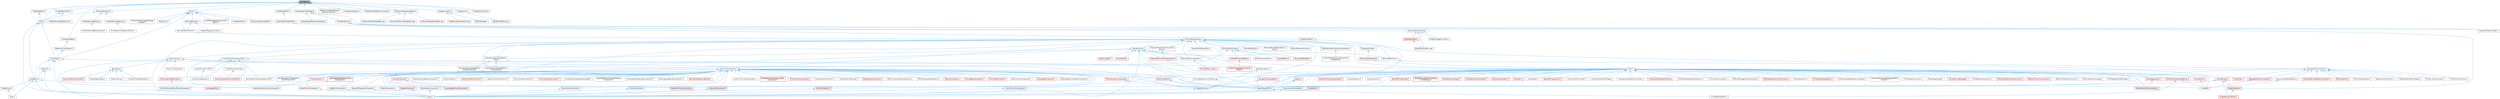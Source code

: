 digraph "Runnable.h"
{
 // INTERACTIVE_SVG=YES
 // LATEX_PDF_SIZE
  bgcolor="transparent";
  edge [fontname=Helvetica,fontsize=10,labelfontname=Helvetica,labelfontsize=10];
  node [fontname=Helvetica,fontsize=10,shape=box,height=0.2,width=0.4];
  Node1 [id="Node000001",label="Runnable.h",height=0.2,width=0.4,color="gray40", fillcolor="grey60", style="filled", fontcolor="black",tooltip=" "];
  Node1 -> Node2 [id="edge1_Node000001_Node000002",dir="back",color="steelblue1",style="solid",tooltip=" "];
  Node2 [id="Node000002",label="Async.h",height=0.2,width=0.4,color="grey40", fillcolor="white", style="filled",URL="$d7/ddf/Async_8h.html",tooltip=" "];
  Node2 -> Node3 [id="edge2_Node000002_Node000003",dir="back",color="steelblue1",style="solid",tooltip=" "];
  Node3 [id="Node000003",label="AssetDataTagMapSerialization\lDetails.h",height=0.2,width=0.4,color="grey40", fillcolor="white", style="filled",URL="$d5/d67/AssetDataTagMapSerializationDetails_8h.html",tooltip=" "];
  Node2 -> Node4 [id="edge3_Node000002_Node000004",dir="back",color="steelblue1",style="solid",tooltip=" "];
  Node4 [id="Node000004",label="CoreUObject.h",height=0.2,width=0.4,color="grey40", fillcolor="white", style="filled",URL="$d0/ded/CoreUObject_8h.html",tooltip=" "];
  Node4 -> Node5 [id="edge4_Node000004_Node000005",dir="back",color="steelblue1",style="solid",tooltip=" "];
  Node5 [id="Node000005",label="Engine.h",height=0.2,width=0.4,color="grey40", fillcolor="white", style="filled",URL="$d1/d34/Public_2Engine_8h.html",tooltip=" "];
  Node4 -> Node6 [id="edge5_Node000004_Node000006",dir="back",color="steelblue1",style="solid",tooltip=" "];
  Node6 [id="Node000006",label="EngineMinimal.h",height=0.2,width=0.4,color="grey40", fillcolor="white", style="filled",URL="$d0/d2c/EngineMinimal_8h.html",tooltip=" "];
  Node6 -> Node5 [id="edge6_Node000006_Node000005",dir="back",color="steelblue1",style="solid",tooltip=" "];
  Node4 -> Node7 [id="edge7_Node000004_Node000007",dir="back",color="steelblue1",style="solid",tooltip=" "];
  Node7 [id="Node000007",label="SlateBasics.h",height=0.2,width=0.4,color="grey40", fillcolor="white", style="filled",URL="$da/d2f/SlateBasics_8h.html",tooltip=" "];
  Node7 -> Node5 [id="edge8_Node000007_Node000005",dir="back",color="steelblue1",style="solid",tooltip=" "];
  Node7 -> Node8 [id="edge9_Node000007_Node000008",dir="back",color="steelblue1",style="solid",tooltip=" "];
  Node8 [id="Node000008",label="Slate.h",height=0.2,width=0.4,color="grey40", fillcolor="white", style="filled",URL="$d2/dc0/Slate_8h.html",tooltip=" "];
  Node7 -> Node9 [id="edge10_Node000007_Node000009",dir="back",color="steelblue1",style="solid",tooltip=" "];
  Node9 [id="Node000009",label="SlateExtras.h",height=0.2,width=0.4,color="grey40", fillcolor="white", style="filled",URL="$d8/dec/SlateExtras_8h.html",tooltip=" "];
  Node9 -> Node8 [id="edge11_Node000009_Node000008",dir="back",color="steelblue1",style="solid",tooltip=" "];
  Node7 -> Node10 [id="edge12_Node000007_Node000010",dir="back",color="steelblue1",style="solid",tooltip=" "];
  Node10 [id="Node000010",label="UnrealEd.h",height=0.2,width=0.4,color="grey40", fillcolor="white", style="filled",URL="$d2/d5f/UnrealEd_8h.html",tooltip=" "];
  Node4 -> Node11 [id="edge13_Node000004_Node000011",dir="back",color="steelblue1",style="solid",tooltip=" "];
  Node11 [id="Node000011",label="SlateCore.h",height=0.2,width=0.4,color="grey40", fillcolor="white", style="filled",URL="$dc/d03/SlateCore_8h.html",tooltip=" "];
  Node11 -> Node5 [id="edge14_Node000011_Node000005",dir="back",color="steelblue1",style="solid",tooltip=" "];
  Node11 -> Node7 [id="edge15_Node000011_Node000007",dir="back",color="steelblue1",style="solid",tooltip=" "];
  Node2 -> Node12 [id="edge16_Node000002_Node000012",dir="back",color="steelblue1",style="solid",tooltip=" "];
  Node12 [id="Node000012",label="CoroParallelFor.h",height=0.2,width=0.4,color="grey40", fillcolor="white", style="filled",URL="$d2/d05/CoroParallelFor_8h.html",tooltip=" "];
  Node2 -> Node13 [id="edge17_Node000002_Node000013",dir="back",color="steelblue1",style="solid",tooltip=" "];
  Node13 [id="Node000013",label="DynamicMeshSculptTool.h",height=0.2,width=0.4,color="grey40", fillcolor="white", style="filled",URL="$d6/d16/DynamicMeshSculptTool_8h.html",tooltip=" "];
  Node2 -> Node14 [id="edge18_Node000002_Node000014",dir="back",color="steelblue1",style="solid",tooltip=" "];
  Node14 [id="Node000014",label="IPlatformFileManagedStorage\lWrapper.h",height=0.2,width=0.4,color="grey40", fillcolor="white", style="filled",URL="$db/d2e/IPlatformFileManagedStorageWrapper_8h.html",tooltip=" "];
  Node2 -> Node15 [id="edge19_Node000002_Node000015",dir="back",color="steelblue1",style="solid",tooltip=" "];
  Node15 [id="Node000015",label="RemoteExecutor.h",height=0.2,width=0.4,color="grey40", fillcolor="white", style="filled",URL="$d4/dbc/RemoteExecutor_8h.html",tooltip=" "];
  Node15 -> Node16 [id="edge20_Node000015_Node000016",dir="back",color="steelblue1",style="solid",tooltip=" "];
  Node16 [id="Node000016",label="RemoteObjectTransfer.h",height=0.2,width=0.4,color="grey40", fillcolor="white", style="filled",URL="$df/d26/RemoteObjectTransfer_8h.html",tooltip=" "];
  Node16 -> Node17 [id="edge21_Node000016_Node000017",dir="back",color="steelblue1",style="solid",tooltip=" "];
  Node17 [id="Node000017",label="CollisionQueryParams.h",height=0.2,width=0.4,color="grey40", fillcolor="white", style="filled",URL="$d0/d44/CollisionQueryParams_8h.html",tooltip=" "];
  Node17 -> Node18 [id="edge22_Node000017_Node000018",dir="back",color="steelblue1",style="solid",tooltip=" "];
  Node18 [id="Node000018",label="BodyInstance.h",height=0.2,width=0.4,color="grey40", fillcolor="white", style="filled",URL="$d3/d42/BodyInstance_8h.html",tooltip=" "];
  Node18 -> Node19 [id="edge23_Node000018_Node000019",dir="back",color="steelblue1",style="solid",tooltip=" "];
  Node19 [id="Node000019",label="BodySetup.h",height=0.2,width=0.4,color="grey40", fillcolor="white", style="filled",URL="$d8/d7b/BodySetup_8h.html",tooltip=" "];
  Node19 -> Node20 [id="edge24_Node000019_Node000020",dir="back",color="steelblue1",style="solid",tooltip=" "];
  Node20 [id="Node000020",label="ChaosCooking.h",height=0.2,width=0.4,color="grey40", fillcolor="white", style="filled",URL="$de/d88/ChaosCooking_8h.html",tooltip=" "];
  Node19 -> Node21 [id="edge25_Node000019_Node000021",dir="back",color="steelblue1",style="solid",tooltip=" "];
  Node21 [id="Node000021",label="ChaosDerivedDataReader.h",height=0.2,width=0.4,color="grey40", fillcolor="white", style="filled",URL="$de/d70/ChaosDerivedDataReader_8h.html",tooltip=" "];
  Node19 -> Node22 [id="edge26_Node000019_Node000022",dir="back",color="steelblue1",style="solid",tooltip=" "];
  Node22 [id="Node000022",label="DynamicMeshComponent.h",height=0.2,width=0.4,color="red", fillcolor="#FFF0F0", style="filled",URL="$d8/d66/DynamicMeshComponent_8h.html",tooltip=" "];
  Node19 -> Node95 [id="edge27_Node000019_Node000095",dir="back",color="steelblue1",style="solid",tooltip=" "];
  Node95 [id="Node000095",label="SkeletalBodySetup.h",height=0.2,width=0.4,color="grey40", fillcolor="white", style="filled",URL="$dc/dbc/SkeletalBodySetup_8h.html",tooltip=" "];
  Node18 -> Node96 [id="edge28_Node000018_Node000096",dir="back",color="steelblue1",style="solid",tooltip=" "];
  Node96 [id="Node000096",label="EngineSharedPCH.h",height=0.2,width=0.4,color="grey40", fillcolor="white", style="filled",URL="$dc/dbb/EngineSharedPCH_8h.html",tooltip=" "];
  Node96 -> Node97 [id="edge29_Node000096_Node000097",dir="back",color="steelblue1",style="solid",tooltip=" "];
  Node97 [id="Node000097",label="UnrealEdSharedPCH.h",height=0.2,width=0.4,color="grey40", fillcolor="white", style="filled",URL="$d1/de6/UnrealEdSharedPCH_8h.html",tooltip=" "];
  Node18 -> Node98 [id="edge30_Node000018_Node000098",dir="back",color="steelblue1",style="solid",tooltip=" "];
  Node98 [id="Node000098",label="ISMComponentDescriptor.h",height=0.2,width=0.4,color="red", fillcolor="#FFF0F0", style="filled",URL="$dd/d82/ISMComponentDescriptor_8h.html",tooltip=" "];
  Node98 -> Node99 [id="edge31_Node000098_Node000099",dir="back",color="steelblue1",style="solid",tooltip=" "];
  Node99 [id="Node000099",label="HLODInstancedStaticMeshComponent.h",height=0.2,width=0.4,color="grey40", fillcolor="white", style="filled",URL="$dd/d88/HLODInstancedStaticMeshComponent_8h.html",tooltip=" "];
  Node18 -> Node104 [id="edge32_Node000018_Node000104",dir="back",color="steelblue1",style="solid",tooltip=" "];
  Node104 [id="Node000104",label="LandscapeProxy.h",height=0.2,width=0.4,color="red", fillcolor="#FFF0F0", style="filled",URL="$db/dae/LandscapeProxy_8h.html",tooltip=" "];
  Node18 -> Node114 [id="edge33_Node000018_Node000114",dir="back",color="steelblue1",style="solid",tooltip=" "];
  Node114 [id="Node000114",label="PhysicsThreadLibrary.h",height=0.2,width=0.4,color="grey40", fillcolor="white", style="filled",URL="$dd/df6/PhysicsThreadLibrary_8h.html",tooltip=" "];
  Node18 -> Node115 [id="edge34_Node000018_Node000115",dir="back",color="steelblue1",style="solid",tooltip=" "];
  Node115 [id="Node000115",label="PrimitiveComponent.h",height=0.2,width=0.4,color="grey40", fillcolor="white", style="filled",URL="$df/d9f/PrimitiveComponent_8h.html",tooltip=" "];
  Node115 -> Node116 [id="edge35_Node000115_Node000116",dir="back",color="steelblue1",style="solid",tooltip=" "];
  Node116 [id="Node000116",label="ActorPrimitiveColorHandler.h",height=0.2,width=0.4,color="grey40", fillcolor="white", style="filled",URL="$d4/d72/ActorPrimitiveColorHandler_8h.html",tooltip=" "];
  Node115 -> Node117 [id="edge36_Node000115_Node000117",dir="back",color="steelblue1",style="solid",tooltip=" "];
  Node117 [id="Node000117",label="ArrowComponent.h",height=0.2,width=0.4,color="grey40", fillcolor="white", style="filled",URL="$db/d35/ArrowComponent_8h.html",tooltip=" "];
  Node117 -> Node5 [id="edge37_Node000117_Node000005",dir="back",color="steelblue1",style="solid",tooltip=" "];
  Node115 -> Node118 [id="edge38_Node000115_Node000118",dir="back",color="steelblue1",style="solid",tooltip=" "];
  Node118 [id="Node000118",label="AsyncRegisterLevelContext.cpp",height=0.2,width=0.4,color="grey40", fillcolor="white", style="filled",URL="$da/df8/AsyncRegisterLevelContext_8cpp.html",tooltip=" "];
  Node115 -> Node119 [id="edge39_Node000115_Node000119",dir="back",color="steelblue1",style="solid",tooltip=" "];
  Node119 [id="Node000119",label="BakedShallowWaterSimulation\lComponent.h",height=0.2,width=0.4,color="red", fillcolor="#FFF0F0", style="filled",URL="$d4/dbc/BakedShallowWaterSimulationComponent_8h.html",tooltip=" "];
  Node115 -> Node133 [id="edge40_Node000115_Node000133",dir="back",color="steelblue1",style="solid",tooltip=" "];
  Node133 [id="Node000133",label="BillboardComponent.h",height=0.2,width=0.4,color="red", fillcolor="#FFF0F0", style="filled",URL="$db/d72/BillboardComponent_8h.html",tooltip=" "];
  Node133 -> Node5 [id="edge41_Node000133_Node000005",dir="back",color="steelblue1",style="solid",tooltip=" "];
  Node115 -> Node138 [id="edge42_Node000115_Node000138",dir="back",color="steelblue1",style="solid",tooltip=" "];
  Node138 [id="Node000138",label="BrushComponent.h",height=0.2,width=0.4,color="red", fillcolor="#FFF0F0", style="filled",URL="$d0/d9c/BrushComponent_8h.html",tooltip=" "];
  Node138 -> Node5 [id="edge43_Node000138_Node000005",dir="back",color="steelblue1",style="solid",tooltip=" "];
  Node115 -> Node139 [id="edge44_Node000115_Node000139",dir="back",color="steelblue1",style="solid",tooltip=" "];
  Node139 [id="Node000139",label="ClusterUnionComponent.h",height=0.2,width=0.4,color="red", fillcolor="#FFF0F0", style="filled",URL="$d0/d16/ClusterUnionComponent_8h.html",tooltip=" "];
  Node115 -> Node141 [id="edge45_Node000115_Node000141",dir="back",color="steelblue1",style="solid",tooltip=" "];
  Node141 [id="Node000141",label="ComponentCollisionUtil.h",height=0.2,width=0.4,color="grey40", fillcolor="white", style="filled",URL="$d9/d1c/ComponentCollisionUtil_8h.html",tooltip=" "];
  Node115 -> Node142 [id="edge46_Node000115_Node000142",dir="back",color="steelblue1",style="solid",tooltip=" "];
  Node142 [id="Node000142",label="CustomPhysXPayload.h",height=0.2,width=0.4,color="grey40", fillcolor="white", style="filled",URL="$d3/d90/CustomPhysXPayload_8h.html",tooltip=" "];
  Node115 -> Node143 [id="edge47_Node000115_Node000143",dir="back",color="steelblue1",style="solid",tooltip=" "];
  Node143 [id="Node000143",label="DebugDrawComponent.h",height=0.2,width=0.4,color="red", fillcolor="#FFF0F0", style="filled",URL="$d9/dae/DebugDrawComponent_8h.html",tooltip=" "];
  Node115 -> Node147 [id="edge48_Node000115_Node000147",dir="back",color="steelblue1",style="solid",tooltip=" "];
  Node147 [id="Node000147",label="DrawFrustumComponent.h",height=0.2,width=0.4,color="grey40", fillcolor="white", style="filled",URL="$db/d24/DrawFrustumComponent_8h.html",tooltip=" "];
  Node147 -> Node5 [id="edge49_Node000147_Node000005",dir="back",color="steelblue1",style="solid",tooltip=" "];
  Node115 -> Node148 [id="edge50_Node000115_Node000148",dir="back",color="steelblue1",style="solid",tooltip=" "];
  Node148 [id="Node000148",label="EditorComponentSourceFactory.h",height=0.2,width=0.4,color="grey40", fillcolor="white", style="filled",URL="$d4/d35/EditorComponentSourceFactory_8h.html",tooltip=" "];
  Node115 -> Node149 [id="edge51_Node000115_Node000149",dir="back",color="steelblue1",style="solid",tooltip=" "];
  Node149 [id="Node000149",label="EditorViewportSelectability.h",height=0.2,width=0.4,color="grey40", fillcolor="white", style="filled",URL="$d0/da6/EditorViewportSelectability_8h.html",tooltip=" "];
  Node115 -> Node6 [id="edge52_Node000115_Node000006",dir="back",color="steelblue1",style="solid",tooltip=" "];
  Node115 -> Node96 [id="edge53_Node000115_Node000096",dir="back",color="steelblue1",style="solid",tooltip=" "];
  Node115 -> Node150 [id="edge54_Node000115_Node000150",dir="back",color="steelblue1",style="solid",tooltip=" "];
  Node150 [id="Node000150",label="FloorQueryUtils.h",height=0.2,width=0.4,color="red", fillcolor="#FFF0F0", style="filled",URL="$df/d2a/FloorQueryUtils_8h.html",tooltip=" "];
  Node150 -> Node151 [id="edge55_Node000150_Node000151",dir="back",color="steelblue1",style="solid",tooltip=" "];
  Node151 [id="Node000151",label="ChaosCharacterMoverComponent.h",height=0.2,width=0.4,color="grey40", fillcolor="white", style="filled",URL="$d5/dd2/ChaosCharacterMoverComponent_8h.html",tooltip=" "];
  Node115 -> Node163 [id="edge56_Node000115_Node000163",dir="back",color="steelblue1",style="solid",tooltip=" "];
  Node163 [id="Node000163",label="GeometrySelector.h",height=0.2,width=0.4,color="red", fillcolor="#FFF0F0", style="filled",URL="$d5/d67/GeometrySelector_8h.html",tooltip=" "];
  Node115 -> Node171 [id="edge57_Node000115_Node000171",dir="back",color="steelblue1",style="solid",tooltip=" "];
  Node171 [id="Node000171",label="GizmoBaseComponent.h",height=0.2,width=0.4,color="red", fillcolor="#FFF0F0", style="filled",URL="$db/dfd/GizmoBaseComponent_8h.html",tooltip=" "];
  Node115 -> Node178 [id="edge58_Node000115_Node000178",dir="back",color="steelblue1",style="solid",tooltip=" "];
  Node178 [id="Node000178",label="GizmoRenderingUtil.h",height=0.2,width=0.4,color="red", fillcolor="#FFF0F0", style="filled",URL="$d0/d40/GizmoRenderingUtil_8h.html",tooltip=" "];
  Node115 -> Node98 [id="edge59_Node000115_Node000098",dir="back",color="steelblue1",style="solid",tooltip=" "];
  Node115 -> Node197 [id="edge60_Node000115_Node000197",dir="back",color="steelblue1",style="solid",tooltip=" "];
  Node197 [id="Node000197",label="LakeCollisionComponent.h",height=0.2,width=0.4,color="grey40", fillcolor="white", style="filled",URL="$d6/d05/LakeCollisionComponent_8h.html",tooltip=" "];
  Node115 -> Node198 [id="edge61_Node000115_Node000198",dir="back",color="steelblue1",style="solid",tooltip=" "];
  Node198 [id="Node000198",label="LandscapeComponent.h",height=0.2,width=0.4,color="red", fillcolor="#FFF0F0", style="filled",URL="$d4/dba/LandscapeComponent_8h.html",tooltip=" "];
  Node115 -> Node200 [id="edge62_Node000115_Node000200",dir="back",color="steelblue1",style="solid",tooltip=" "];
  Node200 [id="Node000200",label="LandscapeGizmoRenderComponent.h",height=0.2,width=0.4,color="grey40", fillcolor="white", style="filled",URL="$d0/d84/LandscapeGizmoRenderComponent_8h.html",tooltip=" "];
  Node115 -> Node201 [id="edge63_Node000115_Node000201",dir="back",color="steelblue1",style="solid",tooltip=" "];
  Node201 [id="Node000201",label="LandscapeHeightfieldCollision\lComponent.h",height=0.2,width=0.4,color="red", fillcolor="#FFF0F0", style="filled",URL="$d2/d06/LandscapeHeightfieldCollisionComponent_8h.html",tooltip=" "];
  Node201 -> Node104 [id="edge64_Node000201_Node000104",dir="back",color="steelblue1",style="solid",tooltip=" "];
  Node115 -> Node203 [id="edge65_Node000115_Node000203",dir="back",color="steelblue1",style="solid",tooltip=" "];
  Node203 [id="Node000203",label="LandscapeSplinesComponent.h",height=0.2,width=0.4,color="red", fillcolor="#FFF0F0", style="filled",URL="$d4/d7e/LandscapeSplinesComponent_8h.html",tooltip=" "];
  Node115 -> Node206 [id="edge66_Node000115_Node000206",dir="back",color="steelblue1",style="solid",tooltip=" "];
  Node206 [id="Node000206",label="LineBatchComponent.h",height=0.2,width=0.4,color="grey40", fillcolor="white", style="filled",URL="$d4/dd8/LineBatchComponent_8h.html",tooltip=" "];
  Node206 -> Node5 [id="edge67_Node000206_Node000005",dir="back",color="steelblue1",style="solid",tooltip=" "];
  Node115 -> Node207 [id="edge68_Node000115_Node000207",dir="back",color="steelblue1",style="solid",tooltip=" "];
  Node207 [id="Node000207",label="MaterialBillboardComponent.h",height=0.2,width=0.4,color="grey40", fillcolor="white", style="filled",URL="$d0/d98/MaterialBillboardComponent_8h.html",tooltip=" "];
  Node207 -> Node5 [id="edge69_Node000207_Node000005",dir="back",color="steelblue1",style="solid",tooltip=" "];
  Node115 -> Node208 [id="edge70_Node000115_Node000208",dir="back",color="steelblue1",style="solid",tooltip=" "];
  Node208 [id="Node000208",label="MeshComponent.h",height=0.2,width=0.4,color="red", fillcolor="#FFF0F0", style="filled",URL="$dd/d57/MeshComponent_8h.html",tooltip=" "];
  Node208 -> Node6 [id="edge71_Node000208_Node000006",dir="back",color="steelblue1",style="solid",tooltip=" "];
  Node208 -> Node96 [id="edge72_Node000208_Node000096",dir="back",color="steelblue1",style="solid",tooltip=" "];
  Node115 -> Node383 [id="edge73_Node000115_Node000383",dir="back",color="steelblue1",style="solid",tooltip=" "];
  Node383 [id="Node000383",label="ModelComponent.h",height=0.2,width=0.4,color="grey40", fillcolor="white", style="filled",URL="$d9/d34/ModelComponent_8h.html",tooltip=" "];
  Node383 -> Node5 [id="edge74_Node000383_Node000005",dir="back",color="steelblue1",style="solid",tooltip=" "];
  Node115 -> Node384 [id="edge75_Node000115_Node000384",dir="back",color="steelblue1",style="solid",tooltip=" "];
  Node384 [id="Node000384",label="ModularVehicleBaseComponent.h",height=0.2,width=0.4,color="grey40", fillcolor="white", style="filled",URL="$d3/dc7/ModularVehicleBaseComponent_8h.html",tooltip=" "];
  Node115 -> Node385 [id="edge76_Node000115_Node000385",dir="back",color="steelblue1",style="solid",tooltip=" "];
  Node385 [id="Node000385",label="MovementUtils.h",height=0.2,width=0.4,color="grey40", fillcolor="white", style="filled",URL="$d0/d54/MovementUtils_8h.html",tooltip=" "];
  Node115 -> Node386 [id="edge77_Node000115_Node000386",dir="back",color="steelblue1",style="solid",tooltip=" "];
  Node386 [id="Node000386",label="NetworkPredictionDriver.h",height=0.2,width=0.4,color="red", fillcolor="#FFF0F0", style="filled",URL="$d4/db2/NetworkPredictionDriver_8h.html",tooltip=" "];
  Node115 -> Node393 [id="edge78_Node000115_Node000393",dir="back",color="steelblue1",style="solid",tooltip=" "];
  Node393 [id="Node000393",label="NetworkPredictionPhysics.h",height=0.2,width=0.4,color="grey40", fillcolor="white", style="filled",URL="$d8/dee/NetworkPredictionPhysics_8h.html",tooltip=" "];
  Node115 -> Node394 [id="edge79_Node000115_Node000394",dir="back",color="steelblue1",style="solid",tooltip=" "];
  Node394 [id="Node000394",label="ParticleSystemComponent.h",height=0.2,width=0.4,color="red", fillcolor="#FFF0F0", style="filled",URL="$d4/d17/ParticleSystemComponent_8h.html",tooltip=" "];
  Node394 -> Node6 [id="edge80_Node000394_Node000006",dir="back",color="steelblue1",style="solid",tooltip=" "];
  Node115 -> Node402 [id="edge81_Node000115_Node000402",dir="back",color="steelblue1",style="solid",tooltip=" "];
  Node402 [id="Node000402",label="PhysicsFieldComponent.h",height=0.2,width=0.4,color="grey40", fillcolor="white", style="filled",URL="$dd/d76/PhysicsFieldComponent_8h.html",tooltip=" "];
  Node115 -> Node403 [id="edge82_Node000115_Node000403",dir="back",color="steelblue1",style="solid",tooltip=" "];
  Node403 [id="Node000403",label="PrimitiveSceneProxyDesc.h",height=0.2,width=0.4,color="red", fillcolor="#FFF0F0", style="filled",URL="$d8/d20/PrimitiveSceneProxyDesc_8h.html",tooltip=" "];
  Node115 -> Node408 [id="edge83_Node000115_Node000408",dir="back",color="steelblue1",style="solid",tooltip=" "];
  Node408 [id="Node000408",label="ShapeComponent.h",height=0.2,width=0.4,color="red", fillcolor="#FFF0F0", style="filled",URL="$d4/d4b/ShapeComponent_8h.html",tooltip=" "];
  Node408 -> Node5 [id="edge84_Node000408_Node000005",dir="back",color="steelblue1",style="solid",tooltip=" "];
  Node115 -> Node416 [id="edge85_Node000115_Node000416",dir="back",color="steelblue1",style="solid",tooltip=" "];
  Node416 [id="Node000416",label="SimpleStreamableAssetManager.h",height=0.2,width=0.4,color="grey40", fillcolor="white", style="filled",URL="$df/d02/SimpleStreamableAssetManager_8h.html",tooltip=" "];
  Node115 -> Node417 [id="edge86_Node000115_Node000417",dir="back",color="steelblue1",style="solid",tooltip=" "];
  Node417 [id="Node000417",label="SmartObjectContainerRendering\lComponent.h",height=0.2,width=0.4,color="grey40", fillcolor="white", style="filled",URL="$d8/d15/SmartObjectContainerRenderingComponent_8h.html",tooltip=" "];
  Node115 -> Node418 [id="edge87_Node000115_Node000418",dir="back",color="steelblue1",style="solid",tooltip=" "];
  Node418 [id="Node000418",label="SmartObjectRenderingComponent.h",height=0.2,width=0.4,color="grey40", fillcolor="white", style="filled",URL="$da/d17/SmartObjectRenderingComponent_8h.html",tooltip=" "];
  Node115 -> Node419 [id="edge88_Node000115_Node000419",dir="back",color="steelblue1",style="solid",tooltip=" "];
  Node419 [id="Node000419",label="SplineComponent.h",height=0.2,width=0.4,color="red", fillcolor="#FFF0F0", style="filled",URL="$d3/d00/SplineComponent_8h.html",tooltip=" "];
  Node419 -> Node64 [id="edge89_Node000419_Node000064",dir="back",color="steelblue1",style="solid",tooltip=" "];
  Node64 [id="Node000064",label="BaseMeshFromSplinesTool.h",height=0.2,width=0.4,color="red", fillcolor="#FFF0F0", style="filled",URL="$da/d31/BaseMeshFromSplinesTool_8h.html",tooltip=" "];
  Node419 -> Node203 [id="edge90_Node000419_Node000203",dir="back",color="steelblue1",style="solid",tooltip=" "];
  Node115 -> Node430 [id="edge91_Node000115_Node000430",dir="back",color="steelblue1",style="solid",tooltip=" "];
  Node430 [id="Node000430",label="SplineMeshComponentDescriptor.h",height=0.2,width=0.4,color="grey40", fillcolor="white", style="filled",URL="$d1/d6f/SplineMeshComponentDescriptor_8h.html",tooltip=" "];
  Node115 -> Node431 [id="edge92_Node000115_Node000431",dir="back",color="steelblue1",style="solid",tooltip=" "];
  Node431 [id="Node000431",label="StaticLightingSystemInterface.h",height=0.2,width=0.4,color="grey40", fillcolor="white", style="filled",URL="$da/d21/StaticLightingSystemInterface_8h.html",tooltip=" "];
  Node115 -> Node432 [id="edge93_Node000115_Node000432",dir="back",color="steelblue1",style="solid",tooltip=" "];
  Node432 [id="Node000432",label="TextRenderComponent.h",height=0.2,width=0.4,color="grey40", fillcolor="white", style="filled",URL="$dd/d07/TextRenderComponent_8h.html",tooltip=" "];
  Node432 -> Node5 [id="edge94_Node000432_Node000005",dir="back",color="steelblue1",style="solid",tooltip=" "];
  Node115 -> Node433 [id="edge95_Node000115_Node000433",dir="back",color="steelblue1",style="solid",tooltip=" "];
  Node433 [id="Node000433",label="VectorFieldComponent.h",height=0.2,width=0.4,color="grey40", fillcolor="white", style="filled",URL="$d1/d45/VectorFieldComponent_8h.html",tooltip=" "];
  Node433 -> Node5 [id="edge96_Node000433_Node000005",dir="back",color="steelblue1",style="solid",tooltip=" "];
  Node115 -> Node434 [id="edge97_Node000115_Node000434",dir="back",color="steelblue1",style="solid",tooltip=" "];
  Node434 [id="Node000434",label="VehicleSimBaseComponent.h",height=0.2,width=0.4,color="red", fillcolor="#FFF0F0", style="filled",URL="$d3/db2/VehicleSimBaseComponent_8h.html",tooltip=" "];
  Node18 -> Node430 [id="edge98_Node000018_Node000430",dir="back",color="steelblue1",style="solid",tooltip=" "];
  Node17 -> Node444 [id="edge99_Node000017_Node000444",dir="back",color="steelblue1",style="solid",tooltip=" "];
  Node444 [id="Node000444",label="ChaosMoverQueryUtils.h",height=0.2,width=0.4,color="grey40", fillcolor="white", style="filled",URL="$db/d6a/ChaosMoverQueryUtils_8h.html",tooltip=" "];
  Node17 -> Node445 [id="edge100_Node000017_Node000445",dir="back",color="steelblue1",style="solid",tooltip=" "];
  Node445 [id="Node000445",label="ChaosMoverSimulationTypes.h",height=0.2,width=0.4,color="grey40", fillcolor="white", style="filled",URL="$d5/de5/ChaosMoverSimulationTypes_8h.html",tooltip=" "];
  Node445 -> Node446 [id="edge101_Node000445_Node000446",dir="back",color="steelblue1",style="solid",tooltip=" "];
  Node446 [id="Node000446",label="ChaosCharacterApplyVelocity\lEffect.h",height=0.2,width=0.4,color="red", fillcolor="#FFF0F0", style="filled",URL="$d9/db6/ChaosCharacterApplyVelocityEffect_8h.html",tooltip=" "];
  Node445 -> Node448 [id="edge102_Node000445_Node000448",dir="back",color="steelblue1",style="solid",tooltip=" "];
  Node448 [id="Node000448",label="ChaosCharacterMovementMode.h",height=0.2,width=0.4,color="red", fillcolor="#FFF0F0", style="filled",URL="$d2/d17/ChaosCharacterMovementMode_8h.html",tooltip=" "];
  Node445 -> Node151 [id="edge103_Node000445_Node000151",dir="back",color="steelblue1",style="solid",tooltip=" "];
  Node445 -> Node453 [id="edge104_Node000445_Node000453",dir="back",color="steelblue1",style="solid",tooltip=" "];
  Node453 [id="Node000453",label="ChaosMovementMode.h",height=0.2,width=0.4,color="grey40", fillcolor="white", style="filled",URL="$d4/dae/ChaosMovementMode_8h.html",tooltip=" "];
  Node453 -> Node448 [id="edge105_Node000453_Node000448",dir="back",color="steelblue1",style="solid",tooltip=" "];
  Node445 -> Node454 [id="edge106_Node000445_Node000454",dir="back",color="steelblue1",style="solid",tooltip=" "];
  Node454 [id="Node000454",label="ChaosMoverBackend.h",height=0.2,width=0.4,color="grey40", fillcolor="white", style="filled",URL="$de/d0f/ChaosMoverBackend_8h.html",tooltip=" "];
  Node445 -> Node455 [id="edge107_Node000445_Node000455",dir="back",color="steelblue1",style="solid",tooltip=" "];
  Node455 [id="Node000455",label="ChaosMoverSimulation.h",height=0.2,width=0.4,color="grey40", fillcolor="white", style="filled",URL="$d4/d18/ChaosMoverSimulation_8h.html",tooltip=" "];
  Node455 -> Node454 [id="edge108_Node000455_Node000454",dir="back",color="steelblue1",style="solid",tooltip=" "];
  Node17 -> Node456 [id="edge109_Node000017_Node000456",dir="back",color="steelblue1",style="solid",tooltip=" "];
  Node456 [id="Node000456",label="ChaosVehicleMovementComponent.h",height=0.2,width=0.4,color="grey40", fillcolor="white", style="filled",URL="$dc/dfc/ChaosVehicleMovementComponent_8h.html",tooltip=" "];
  Node456 -> Node457 [id="edge110_Node000456_Node000457",dir="back",color="steelblue1",style="solid",tooltip=" "];
  Node457 [id="Node000457",label="ChaosWheeledVehicleMovement\lComponent.h",height=0.2,width=0.4,color="grey40", fillcolor="white", style="filled",URL="$dc/d77/ChaosWheeledVehicleMovementComponent_8h.html",tooltip=" "];
  Node17 -> Node458 [id="edge111_Node000017_Node000458",dir="back",color="steelblue1",style="solid",tooltip=" "];
  Node458 [id="Node000458",label="CharacterMovementComponent\lAsync.h",height=0.2,width=0.4,color="grey40", fillcolor="white", style="filled",URL="$d4/dde/CharacterMovementComponentAsync_8h.html",tooltip=" "];
  Node458 -> Node459 [id="edge112_Node000458_Node000459",dir="back",color="steelblue1",style="solid",tooltip=" "];
  Node459 [id="Node000459",label="CharacterMovementComponent.h",height=0.2,width=0.4,color="red", fillcolor="#FFF0F0", style="filled",URL="$d8/d84/CharacterMovementComponent_8h.html",tooltip=" "];
  Node459 -> Node6 [id="edge113_Node000459_Node000006",dir="back",color="steelblue1",style="solid",tooltip=" "];
  Node17 -> Node5 [id="edge114_Node000017_Node000005",dir="back",color="steelblue1",style="solid",tooltip=" "];
  Node17 -> Node6 [id="edge115_Node000017_Node000006",dir="back",color="steelblue1",style="solid",tooltip=" "];
  Node17 -> Node96 [id="edge116_Node000017_Node000096",dir="back",color="steelblue1",style="solid",tooltip=" "];
  Node17 -> Node461 [id="edge117_Node000017_Node000461",dir="back",color="steelblue1",style="solid",tooltip=" "];
  Node461 [id="Node000461",label="GameplayAbilityTargetActor\l_GroundTrace.h",height=0.2,width=0.4,color="grey40", fillcolor="white", style="filled",URL="$d8/daf/GameplayAbilityTargetActor__GroundTrace_8h.html",tooltip=" "];
  Node461 -> Node462 [id="edge118_Node000461_Node000462",dir="back",color="steelblue1",style="solid",tooltip=" "];
  Node462 [id="Node000462",label="GameplayAbilityTargetActor\l_ActorPlacement.h",height=0.2,width=0.4,color="grey40", fillcolor="white", style="filled",URL="$d5/d60/GameplayAbilityTargetActor__ActorPlacement_8h.html",tooltip=" "];
  Node17 -> Node463 [id="edge119_Node000017_Node000463",dir="back",color="steelblue1",style="solid",tooltip=" "];
  Node463 [id="Node000463",label="GameplayAbilityTargetActor\l_Trace.h",height=0.2,width=0.4,color="grey40", fillcolor="white", style="filled",URL="$d6/d1b/GameplayAbilityTargetActor__Trace_8h.html",tooltip=" "];
  Node463 -> Node461 [id="edge120_Node000463_Node000461",dir="back",color="steelblue1",style="solid",tooltip=" "];
  Node463 -> Node464 [id="edge121_Node000463_Node000464",dir="back",color="steelblue1",style="solid",tooltip=" "];
  Node464 [id="Node000464",label="GameplayAbilityTargetActor\l_SingleLineTrace.h",height=0.2,width=0.4,color="grey40", fillcolor="white", style="filled",URL="$dc/d15/GameplayAbilityTargetActor__SingleLineTrace_8h.html",tooltip=" "];
  Node17 -> Node465 [id="edge122_Node000017_Node000465",dir="back",color="steelblue1",style="solid",tooltip=" "];
  Node465 [id="Node000465",label="GameplayStatics.h",height=0.2,width=0.4,color="grey40", fillcolor="white", style="filled",URL="$d9/dc8/GameplayStatics_8h.html",tooltip=" "];
  Node465 -> Node6 [id="edge123_Node000465_Node000006",dir="back",color="steelblue1",style="solid",tooltip=" "];
  Node17 -> Node466 [id="edge124_Node000017_Node000466",dir="back",color="steelblue1",style="solid",tooltip=" "];
  Node466 [id="Node000466",label="GenericPhysicsInterface.h",height=0.2,width=0.4,color="grey40", fillcolor="white", style="filled",URL="$d6/de8/GenericPhysicsInterface_8h.html",tooltip=" "];
  Node466 -> Node467 [id="edge125_Node000466_Node000467",dir="back",color="steelblue1",style="solid",tooltip=" "];
  Node467 [id="Node000467",label="PhysInterface_Chaos.h",height=0.2,width=0.4,color="red", fillcolor="#FFF0F0", style="filled",URL="$da/d0d/PhysInterface__Chaos_8h.html",tooltip=" "];
  Node17 -> Node511 [id="edge126_Node000017_Node000511",dir="back",color="steelblue1",style="solid",tooltip=" "];
  Node511 [id="Node000511",label="KismetTraceUtils.h",height=0.2,width=0.4,color="grey40", fillcolor="white", style="filled",URL="$d6/d3a/KismetTraceUtils_8h.html",tooltip=" "];
  Node17 -> Node472 [id="edge127_Node000017_Node000472",dir="back",color="steelblue1",style="solid",tooltip=" "];
  Node472 [id="Node000472",label="ModularVehicleDefaultAsync\lInput.h",height=0.2,width=0.4,color="grey40", fillcolor="white", style="filled",URL="$d5/df8/ModularVehicleDefaultAsyncInput_8h.html",tooltip=" "];
  Node17 -> Node512 [id="edge128_Node000017_Node000512",dir="back",color="steelblue1",style="solid",tooltip=" "];
  Node512 [id="Node000512",label="MovementUtilsTypes.h",height=0.2,width=0.4,color="grey40", fillcolor="white", style="filled",URL="$dd/d05/MovementUtilsTypes_8h.html",tooltip=" "];
  Node512 -> Node513 [id="edge129_Node000512_Node000513",dir="back",color="steelblue1",style="solid",tooltip=" "];
  Node513 [id="Node000513",label="AsyncMovementUtils.h",height=0.2,width=0.4,color="grey40", fillcolor="white", style="filled",URL="$d4/d3a/AsyncMovementUtils_8h.html",tooltip=" "];
  Node512 -> Node150 [id="edge130_Node000512_Node000150",dir="back",color="steelblue1",style="solid",tooltip=" "];
  Node512 -> Node514 [id="edge131_Node000512_Node000514",dir="back",color="steelblue1",style="solid",tooltip=" "];
  Node514 [id="Node000514",label="InstantMovementEffect.h",height=0.2,width=0.4,color="red", fillcolor="#FFF0F0", style="filled",URL="$d3/d6c/InstantMovementEffect_8h.html",tooltip=" "];
  Node514 -> Node446 [id="edge132_Node000514_Node000446",dir="back",color="steelblue1",style="solid",tooltip=" "];
  Node512 -> Node518 [id="edge133_Node000512_Node000518",dir="back",color="steelblue1",style="solid",tooltip=" "];
  Node518 [id="Node000518",label="LayeredMove.h",height=0.2,width=0.4,color="red", fillcolor="#FFF0F0", style="filled",URL="$dd/d30/LayeredMove_8h.html",tooltip=" "];
  Node512 -> Node550 [id="edge134_Node000512_Node000550",dir="back",color="steelblue1",style="solid",tooltip=" "];
  Node550 [id="Node000550",label="MovementModifier.h",height=0.2,width=0.4,color="red", fillcolor="#FFF0F0", style="filled",URL="$d0/dc9/MovementModifier_8h.html",tooltip=" "];
  Node17 -> Node552 [id="edge135_Node000017_Node000552",dir="back",color="steelblue1",style="solid",tooltip=" "];
  Node552 [id="Node000552",label="ParticleDefinitions.h",height=0.2,width=0.4,color="grey40", fillcolor="white", style="filled",URL="$db/dde/ParticleDefinitions_8h.html",tooltip=" "];
  Node552 -> Node10 [id="edge136_Node000552_Node000010",dir="back",color="steelblue1",style="solid",tooltip=" "];
  Node17 -> Node553 [id="edge137_Node000017_Node000553",dir="back",color="steelblue1",style="solid",tooltip=" "];
  Node553 [id="Node000553",label="ParticleModuleCollision.h",height=0.2,width=0.4,color="grey40", fillcolor="white", style="filled",URL="$d5/d24/ParticleModuleCollision_8h.html",tooltip=" "];
  Node17 -> Node115 [id="edge138_Node000017_Node000115",dir="back",color="steelblue1",style="solid",tooltip=" "];
  Node17 -> Node554 [id="edge139_Node000017_Node000554",dir="back",color="steelblue1",style="solid",tooltip=" "];
  Node554 [id="Node000554",label="RadialForceComponent.h",height=0.2,width=0.4,color="grey40", fillcolor="white", style="filled",URL="$d2/d85/RadialForceComponent_8h.html",tooltip=" "];
  Node554 -> Node5 [id="edge140_Node000554_Node000005",dir="back",color="steelblue1",style="solid",tooltip=" "];
  Node17 -> Node555 [id="edge141_Node000017_Node000555",dir="back",color="steelblue1",style="solid",tooltip=" "];
  Node555 [id="Node000555",label="SceneQueryData.h",height=0.2,width=0.4,color="grey40", fillcolor="white", style="filled",URL="$dc/d62/SceneQueryData_8h.html",tooltip=" "];
  Node555 -> Node556 [id="edge142_Node000555_Node000556",dir="back",color="steelblue1",style="solid",tooltip=" "];
  Node556 [id="Node000556",label="PhysicsQueryHandler.h",height=0.2,width=0.4,color="red", fillcolor="#FFF0F0", style="filled",URL="$da/d62/PhysicsQueryHandler_8h.html",tooltip=" "];
  Node556 -> Node558 [id="edge143_Node000556_Node000558",dir="back",color="steelblue1",style="solid",tooltip=" "];
  Node558 [id="Node000558",label="World.h",height=0.2,width=0.4,color="grey40", fillcolor="white", style="filled",URL="$dd/d5b/World_8h.html",tooltip=" "];
  Node558 -> Node559 [id="edge144_Node000558_Node000559",dir="back",color="steelblue1",style="solid",tooltip=" "];
  Node559 [id="Node000559",label="AIPerceptionSystem.h",height=0.2,width=0.4,color="red", fillcolor="#FFF0F0", style="filled",URL="$d0/d08/AIPerceptionSystem_8h.html",tooltip=" "];
  Node558 -> Node561 [id="edge145_Node000558_Node000561",dir="back",color="steelblue1",style="solid",tooltip=" "];
  Node561 [id="Node000561",label="AISystem.h",height=0.2,width=0.4,color="red", fillcolor="#FFF0F0", style="filled",URL="$d0/d71/AISystem_8h.html",tooltip=" "];
  Node558 -> Node589 [id="edge146_Node000558_Node000589",dir="back",color="steelblue1",style="solid",tooltip=" "];
  Node589 [id="Node000589",label="ActorFactory.h",height=0.2,width=0.4,color="red", fillcolor="#FFF0F0", style="filled",URL="$d7/dae/ActorFactory_8h.html",tooltip=" "];
  Node589 -> Node10 [id="edge147_Node000589_Node000010",dir="back",color="steelblue1",style="solid",tooltip=" "];
  Node558 -> Node118 [id="edge148_Node000558_Node000118",dir="back",color="steelblue1",style="solid",tooltip=" "];
  Node558 -> Node632 [id="edge149_Node000558_Node000632",dir="back",color="steelblue1",style="solid",tooltip=" "];
  Node632 [id="Node000632",label="AudioMeter.h",height=0.2,width=0.4,color="grey40", fillcolor="white", style="filled",URL="$de/db0/AudioMeter_8h.html",tooltip=" "];
  Node558 -> Node64 [id="edge150_Node000558_Node000064",dir="back",color="steelblue1",style="solid",tooltip=" "];
  Node558 -> Node328 [id="edge151_Node000558_Node000328",dir="back",color="steelblue1",style="solid",tooltip=" "];
  Node328 [id="Node000328",label="BookMarkTypeActions.h",height=0.2,width=0.4,color="red", fillcolor="#FFF0F0", style="filled",URL="$d0/d2f/BookMarkTypeActions_8h.html",tooltip=" "];
  Node558 -> Node633 [id="edge152_Node000558_Node000633",dir="back",color="steelblue1",style="solid",tooltip=" "];
  Node633 [id="Node000633",label="ChaosFleshCommands.h",height=0.2,width=0.4,color="grey40", fillcolor="white", style="filled",URL="$d9/db1/ChaosFleshCommands_8h.html",tooltip=" "];
  Node558 -> Node471 [id="edge153_Node000558_Node000471",dir="back",color="steelblue1",style="solid",tooltip=" "];
  Node471 [id="Node000471",label="ChaosSimModuleManager.h",height=0.2,width=0.4,color="grey40", fillcolor="white", style="filled",URL="$d7/dd1/ChaosSimModuleManager_8h.html",tooltip=" "];
  Node558 -> Node634 [id="edge154_Node000558_Node000634",dir="back",color="steelblue1",style="solid",tooltip=" "];
  Node634 [id="Node000634",label="ChaosVehiclesEditorCommands.h",height=0.2,width=0.4,color="grey40", fillcolor="white", style="filled",URL="$de/dbf/ChaosVehiclesEditorCommands_8h.html",tooltip=" "];
  Node558 -> Node635 [id="edge155_Node000558_Node000635",dir="back",color="steelblue1",style="solid",tooltip=" "];
  Node635 [id="Node000635",label="ComponentReregisterContext.h",height=0.2,width=0.4,color="red", fillcolor="#FFF0F0", style="filled",URL="$de/d6e/ComponentReregisterContext_8h.html",tooltip=" "];
  Node558 -> Node656 [id="edge156_Node000558_Node000656",dir="back",color="steelblue1",style="solid",tooltip=" "];
  Node656 [id="Node000656",label="ContentBundleEngineSubsystem.h",height=0.2,width=0.4,color="grey40", fillcolor="white", style="filled",URL="$d5/d9b/ContentBundleEngineSubsystem_8h.html",tooltip=" "];
  Node558 -> Node657 [id="edge157_Node000558_Node000657",dir="back",color="steelblue1",style="solid",tooltip=" "];
  Node657 [id="Node000657",label="CurveLinearColorAtlas.h",height=0.2,width=0.4,color="grey40", fillcolor="white", style="filled",URL="$dd/d63/CurveLinearColorAtlas_8h.html",tooltip=" "];
  Node558 -> Node658 [id="edge158_Node000558_Node000658",dir="back",color="steelblue1",style="solid",tooltip=" "];
  Node658 [id="Node000658",label="DefaultManagerInstanceTracker.h",height=0.2,width=0.4,color="grey40", fillcolor="white", style="filled",URL="$d4/d29/DefaultManagerInstanceTracker_8h.html",tooltip=" "];
  Node558 -> Node659 [id="edge159_Node000558_Node000659",dir="back",color="steelblue1",style="solid",tooltip=" "];
  Node659 [id="Node000659",label="EdModeInteractiveToolsContext.h",height=0.2,width=0.4,color="red", fillcolor="#FFF0F0", style="filled",URL="$d7/da4/EdModeInteractiveToolsContext_8h.html",tooltip=" "];
  Node558 -> Node661 [id="edge160_Node000558_Node000661",dir="back",color="steelblue1",style="solid",tooltip=" "];
  Node661 [id="Node000661",label="EditorWorldUtils.h",height=0.2,width=0.4,color="grey40", fillcolor="white", style="filled",URL="$dc/d0a/EditorWorldUtils_8h.html",tooltip=" "];
  Node558 -> Node662 [id="edge161_Node000558_Node000662",dir="back",color="steelblue1",style="solid",tooltip=" "];
  Node662 [id="Node000662",label="Engine.h",height=0.2,width=0.4,color="red", fillcolor="#FFF0F0", style="filled",URL="$d0/de7/Classes_2Engine_2Engine_8h.html",tooltip=" "];
  Node662 -> Node5 [id="edge162_Node000662_Node000005",dir="back",color="steelblue1",style="solid",tooltip=" "];
  Node662 -> Node96 [id="edge163_Node000662_Node000096",dir="back",color="steelblue1",style="solid",tooltip=" "];
  Node558 -> Node6 [id="edge164_Node000558_Node000006",dir="back",color="steelblue1",style="solid",tooltip=" "];
  Node558 -> Node96 [id="edge165_Node000558_Node000096",dir="back",color="steelblue1",style="solid",tooltip=" "];
  Node558 -> Node977 [id="edge166_Node000558_Node000977",dir="back",color="steelblue1",style="solid",tooltip=" "];
  Node977 [id="Node000977",label="EngineUtils.h",height=0.2,width=0.4,color="red", fillcolor="#FFF0F0", style="filled",URL="$d4/d61/EngineUtils_8h.html",tooltip=" "];
  Node977 -> Node5 [id="edge167_Node000977_Node000005",dir="back",color="steelblue1",style="solid",tooltip=" "];
  Node558 -> Node984 [id="edge168_Node000558_Node000984",dir="back",color="steelblue1",style="solid",tooltip=" "];
  Node984 [id="Node000984",label="EnvQueryDebugHelpers.h",height=0.2,width=0.4,color="red", fillcolor="#FFF0F0", style="filled",URL="$de/dda/EnvQueryDebugHelpers_8h.html",tooltip=" "];
  Node558 -> Node985 [id="edge169_Node000558_Node000985",dir="back",color="steelblue1",style="solid",tooltip=" "];
  Node985 [id="Node000985",label="ExternalAssetDependencyGatherer.h",height=0.2,width=0.4,color="grey40", fillcolor="white", style="filled",URL="$da/dbe/ExternalAssetDependencyGatherer_8h.html",tooltip=" "];
  Node558 -> Node986 [id="edge170_Node000558_Node000986",dir="back",color="steelblue1",style="solid",tooltip=" "];
  Node986 [id="Node000986",label="ExternalObjectAndActorDependency\lGatherer.h",height=0.2,width=0.4,color="grey40", fillcolor="white", style="filled",URL="$d3/d4e/ExternalObjectAndActorDependencyGatherer_8h.html",tooltip=" "];
  Node558 -> Node987 [id="edge171_Node000558_Node000987",dir="back",color="steelblue1",style="solid",tooltip=" "];
  Node987 [id="Node000987",label="FleshAssetConversion.h",height=0.2,width=0.4,color="grey40", fillcolor="white", style="filled",URL="$d3/d2e/FleshAssetConversion_8h.html",tooltip=" "];
  Node558 -> Node988 [id="edge172_Node000558_Node000988",dir="back",color="steelblue1",style="solid",tooltip=" "];
  Node988 [id="Node000988",label="FolderDragDropOp.h",height=0.2,width=0.4,color="grey40", fillcolor="white", style="filled",URL="$d9/d22/FolderDragDropOp_8h.html",tooltip=" "];
  Node558 -> Node989 [id="edge173_Node000558_Node000989",dir="back",color="steelblue1",style="solid",tooltip=" "];
  Node989 [id="Node000989",label="GameplayCueManager.h",height=0.2,width=0.4,color="red", fillcolor="#FFF0F0", style="filled",URL="$d7/d4e/GameplayCueManager_8h.html",tooltip=" "];
  Node558 -> Node992 [id="edge174_Node000558_Node000992",dir="back",color="steelblue1",style="solid",tooltip=" "];
  Node992 [id="Node000992",label="HLODEngineSubsystem.h",height=0.2,width=0.4,color="grey40", fillcolor="white", style="filled",URL="$d5/d59/HLODEngineSubsystem_8h.html",tooltip=" "];
  Node558 -> Node993 [id="edge175_Node000558_Node000993",dir="back",color="steelblue1",style="solid",tooltip=" "];
  Node993 [id="Node000993",label="LevelEditorViewportSettings.h",height=0.2,width=0.4,color="red", fillcolor="#FFF0F0", style="filled",URL="$df/dbd/LevelEditorViewportSettings_8h.html",tooltip=" "];
  Node993 -> Node10 [id="edge176_Node000993_Node000010",dir="back",color="steelblue1",style="solid",tooltip=" "];
  Node993 -> Node97 [id="edge177_Node000993_Node000097",dir="back",color="steelblue1",style="solid",tooltip=" "];
  Node558 -> Node996 [id="edge178_Node000558_Node000996",dir="back",color="steelblue1",style="solid",tooltip=" "];
  Node996 [id="Node000996",label="MovieSceneEntitySystemLinker.h",height=0.2,width=0.4,color="red", fillcolor="#FFF0F0", style="filled",URL="$d9/d16/MovieSceneEntitySystemLinker_8h.html",tooltip=" "];
  Node558 -> Node1090 [id="edge179_Node000558_Node001090",dir="back",color="steelblue1",style="solid",tooltip=" "];
  Node1090 [id="Node001090",label="NavigationSystemBase.h",height=0.2,width=0.4,color="red", fillcolor="#FFF0F0", style="filled",URL="$d3/d6b/NavigationSystemBase_8h.html",tooltip=" "];
  Node1090 -> Node6 [id="edge180_Node001090_Node000006",dir="back",color="steelblue1",style="solid",tooltip=" "];
  Node558 -> Node469 [id="edge181_Node000558_Node000469",dir="back",color="steelblue1",style="solid",tooltip=" "];
  Node469 [id="Node000469",label="NetworkPhysicsComponent.h",height=0.2,width=0.4,color="red", fillcolor="#FFF0F0", style="filled",URL="$d5/dcb/NetworkPhysicsComponent_8h.html",tooltip=" "];
  Node558 -> Node392 [id="edge182_Node000558_Node000392",dir="back",color="steelblue1",style="solid",tooltip=" "];
  Node392 [id="Node000392",label="NetworkPredictionProxyInit.h",height=0.2,width=0.4,color="grey40", fillcolor="white", style="filled",URL="$da/d98/NetworkPredictionProxyInit_8h.html",tooltip=" "];
  Node558 -> Node1094 [id="edge183_Node000558_Node001094",dir="back",color="steelblue1",style="solid",tooltip=" "];
  Node1094 [id="Node001094",label="ParticleSystemManager.h",height=0.2,width=0.4,color="grey40", fillcolor="white", style="filled",URL="$de/df4/ParticleSystemManager_8h.html",tooltip=" "];
  Node558 -> Node1095 [id="edge184_Node000558_Node001095",dir="back",color="steelblue1",style="solid",tooltip=" "];
  Node1095 [id="Node001095",label="PhysicsCollisionHandler.h",height=0.2,width=0.4,color="grey40", fillcolor="white", style="filled",URL="$d8/d72/PhysicsCollisionHandler_8h.html",tooltip=" "];
  Node1095 -> Node5 [id="edge185_Node001095_Node000005",dir="back",color="steelblue1",style="solid",tooltip=" "];
  Node558 -> Node1096 [id="edge186_Node000558_Node001096",dir="back",color="steelblue1",style="solid",tooltip=" "];
  Node1096 [id="Node001096",label="PreviewScene.h",height=0.2,width=0.4,color="red", fillcolor="#FFF0F0", style="filled",URL="$d7/dcc/PreviewScene_8h.html",tooltip=" "];
  Node1096 -> Node894 [id="edge187_Node001096_Node000894",dir="back",color="steelblue1",style="solid",tooltip=" "];
  Node894 [id="Node000894",label="BlueprintEditor.h",height=0.2,width=0.4,color="red", fillcolor="#FFF0F0", style="filled",URL="$df/d7d/BlueprintEditor_8h.html",tooltip=" "];
  Node894 -> Node904 [id="edge188_Node000894_Node000904",dir="back",color="steelblue1",style="solid",tooltip=" "];
  Node904 [id="Node000904",label="WidgetBlueprintEditor.h",height=0.2,width=0.4,color="red", fillcolor="#FFF0F0", style="filled",URL="$d6/d04/WidgetBlueprintEditor_8h.html",tooltip=" "];
  Node1096 -> Node96 [id="edge189_Node001096_Node000096",dir="back",color="steelblue1",style="solid",tooltip=" "];
  Node1096 -> Node904 [id="edge190_Node001096_Node000904",dir="back",color="steelblue1",style="solid",tooltip=" "];
  Node558 -> Node323 [id="edge191_Node000558_Node000323",dir="back",color="steelblue1",style="solid",tooltip=" "];
  Node323 [id="Node000323",label="SkinWeightProfileManager.h",height=0.2,width=0.4,color="grey40", fillcolor="white", style="filled",URL="$d4/d83/SkinWeightProfileManager_8h.html",tooltip=" "];
  Node558 -> Node377 [id="edge192_Node000558_Node000377",dir="back",color="steelblue1",style="solid",tooltip=" "];
  Node377 [id="Node000377",label="StaticMeshComponentHelper.h",height=0.2,width=0.4,color="red", fillcolor="#FFF0F0", style="filled",URL="$dc/dc1/StaticMeshComponentHelper_8h.html",tooltip=" "];
  Node558 -> Node369 [id="edge193_Node000558_Node000369",dir="back",color="steelblue1",style="solid",tooltip=" "];
  Node369 [id="Node000369",label="SurfaceIterators.h",height=0.2,width=0.4,color="grey40", fillcolor="white", style="filled",URL="$da/de6/SurfaceIterators_8h.html",tooltip=" "];
  Node558 -> Node284 [id="edge194_Node000558_Node000284",dir="back",color="steelblue1",style="solid",tooltip=" "];
  Node284 [id="Node000284",label="TraceFilter.h",height=0.2,width=0.4,color="red", fillcolor="#FFF0F0", style="filled",URL="$de/dc1/TraceFilter_8h.html",tooltip=" "];
  Node558 -> Node1105 [id="edge195_Node000558_Node001105",dir="back",color="steelblue1",style="solid",tooltip=" "];
  Node1105 [id="Node001105",label="TraceScreenshot.h",height=0.2,width=0.4,color="grey40", fillcolor="white", style="filled",URL="$d7/d5b/TraceScreenshot_8h.html",tooltip=" "];
  Node558 -> Node1106 [id="edge196_Node000558_Node001106",dir="back",color="steelblue1",style="solid",tooltip=" "];
  Node1106 [id="Node001106",label="WorldDataLayers.h",height=0.2,width=0.4,color="red", fillcolor="#FFF0F0", style="filled",URL="$d1/d1d/WorldDataLayers_8h.html",tooltip=" "];
  Node1106 -> Node863 [id="edge197_Node001106_Node000863",dir="back",color="steelblue1",style="solid",tooltip=" "];
  Node863 [id="Node000863",label="WorldPartitionRuntimeHash.h",height=0.2,width=0.4,color="red", fillcolor="#FFF0F0", style="filled",URL="$d9/df1/WorldPartitionRuntimeHash_8h.html",tooltip=" "];
  Node558 -> Node1107 [id="edge198_Node000558_Node001107",dir="back",color="steelblue1",style="solid",tooltip=" "];
  Node1107 [id="Node001107",label="WorldPartitionBuilder.h",height=0.2,width=0.4,color="red", fillcolor="#FFF0F0", style="filled",URL="$d8/dd5/WorldPartitionBuilder_8h.html",tooltip=" "];
  Node558 -> Node1116 [id="edge199_Node000558_Node001116",dir="back",color="steelblue1",style="solid",tooltip=" "];
  Node1116 [id="Node001116",label="WorldPartitionEditorPerProject\lUserSettings.h",height=0.2,width=0.4,color="red", fillcolor="#FFF0F0", style="filled",URL="$d0/d94/WorldPartitionEditorPerProjectUserSettings_8h.html",tooltip=" "];
  Node558 -> Node1121 [id="edge200_Node000558_Node001121",dir="back",color="steelblue1",style="solid",tooltip=" "];
  Node1121 [id="Node001121",label="WorldPartitionHelpers.h",height=0.2,width=0.4,color="red", fillcolor="#FFF0F0", style="filled",URL="$d9/dff/WorldPartitionHelpers_8h.html",tooltip=" "];
  Node558 -> Node1122 [id="edge201_Node000558_Node001122",dir="back",color="steelblue1",style="solid",tooltip=" "];
  Node1122 [id="Node001122",label="WorldPartitionLevelHelper.h",height=0.2,width=0.4,color="red", fillcolor="#FFF0F0", style="filled",URL="$dc/d1d/WorldPartitionLevelHelper_8h.html",tooltip=" "];
  Node558 -> Node863 [id="edge202_Node000558_Node000863",dir="back",color="steelblue1",style="solid",tooltip=" "];
  Node17 -> Node252 [id="edge203_Node000017_Node000252",dir="back",color="steelblue1",style="solid",tooltip=" "];
  Node252 [id="Node000252",label="SkeletalMeshComponent.h",height=0.2,width=0.4,color="grey40", fillcolor="white", style="filled",URL="$d8/db5/SkeletalMeshComponent_8h.html",tooltip=" "];
  Node252 -> Node253 [id="edge204_Node000252_Node000253",dir="back",color="steelblue1",style="solid",tooltip=" "];
  Node253 [id="Node000253",label="BTTask_PlayAnimation.h",height=0.2,width=0.4,color="grey40", fillcolor="white", style="filled",URL="$db/d8d/BTTask__PlayAnimation_8h.html",tooltip=" "];
  Node252 -> Node254 [id="edge205_Node000252_Node000254",dir="back",color="steelblue1",style="solid",tooltip=" "];
  Node254 [id="Node000254",label="ClothCollisionSource.h",height=0.2,width=0.4,color="grey40", fillcolor="white", style="filled",URL="$d2/dac/ClothCollisionSource_8h.html",tooltip=" "];
  Node252 -> Node255 [id="edge206_Node000252_Node000255",dir="back",color="steelblue1",style="solid",tooltip=" "];
  Node255 [id="Node000255",label="DebugSkelMeshComponent.h",height=0.2,width=0.4,color="red", fillcolor="#FFF0F0", style="filled",URL="$d5/d33/DebugSkelMeshComponent_8h.html",tooltip=" "];
  Node255 -> Node10 [id="edge207_Node000255_Node000010",dir="back",color="steelblue1",style="solid",tooltip=" "];
  Node252 -> Node6 [id="edge208_Node000252_Node000006",dir="back",color="steelblue1",style="solid",tooltip=" "];
  Node252 -> Node96 [id="edge209_Node000252_Node000096",dir="back",color="steelblue1",style="solid",tooltip=" "];
  Node252 -> Node258 [id="edge210_Node000252_Node000258",dir="back",color="steelblue1",style="solid",tooltip=" "];
  Node258 [id="Node000258",label="InstancedSkinnedMeshComponent.h",height=0.2,width=0.4,color="red", fillcolor="#FFF0F0", style="filled",URL="$d7/da7/InstancedSkinnedMeshComponent_8h.html",tooltip=" "];
  Node252 -> Node261 [id="edge211_Node000252_Node000261",dir="back",color="steelblue1",style="solid",tooltip=" "];
  Node261 [id="Node000261",label="PhysicsAssetEditorOptions.h",height=0.2,width=0.4,color="grey40", fillcolor="white", style="filled",URL="$df/d83/PhysicsAssetEditorOptions_8h.html",tooltip=" "];
  Node261 -> Node10 [id="edge212_Node000261_Node000010",dir="back",color="steelblue1",style="solid",tooltip=" "];
  Node252 -> Node262 [id="edge213_Node000252_Node000262",dir="back",color="steelblue1",style="solid",tooltip=" "];
  Node262 [id="Node000262",label="ReferencePose.h",height=0.2,width=0.4,color="red", fillcolor="#FFF0F0", style="filled",URL="$d7/d7f/ReferencePose_8h.html",tooltip=" "];
  Node252 -> Node281 [id="edge214_Node000252_Node000281",dir="back",color="steelblue1",style="solid",tooltip=" "];
  Node281 [id="Node000281",label="SAnimAttributeView.h",height=0.2,width=0.4,color="grey40", fillcolor="white", style="filled",URL="$df/d42/SAnimAttributeView_8h.html",tooltip=" "];
  Node252 -> Node282 [id="edge215_Node000252_Node000282",dir="back",color="steelblue1",style="solid",tooltip=" "];
  Node282 [id="Node000282",label="SequencerTrackFilters.h",height=0.2,width=0.4,color="grey40", fillcolor="white", style="filled",URL="$df/d72/SequencerTrackFilters_8h.html",tooltip=" "];
  Node252 -> Node283 [id="edge216_Node000252_Node000283",dir="back",color="steelblue1",style="solid",tooltip=" "];
  Node283 [id="Node000283",label="SkeletalMeshRestoreState.h",height=0.2,width=0.4,color="grey40", fillcolor="white", style="filled",URL="$d4/dfa/SkeletalMeshRestoreState_8h.html",tooltip=" "];
  Node252 -> Node284 [id="edge217_Node000252_Node000284",dir="back",color="steelblue1",style="solid",tooltip=" "];
  Node17 -> Node558 [id="edge218_Node000017_Node000558",dir="back",color="steelblue1",style="solid",tooltip=" "];
  Node17 -> Node1124 [id="edge219_Node000017_Node001124",dir="back",color="steelblue1",style="solid",tooltip=" "];
  Node1124 [id="Node001124",label="WorldCollision.h",height=0.2,width=0.4,color="grey40", fillcolor="white", style="filled",URL="$d3/db3/WorldCollision_8h.html",tooltip=" "];
  Node1124 -> Node1125 [id="edge220_Node001124_Node001125",dir="back",color="steelblue1",style="solid",tooltip=" "];
  Node1125 [id="Node001125",label="AISense_Sight.h",height=0.2,width=0.4,color="red", fillcolor="#FFF0F0", style="filled",URL="$d7/d6f/AISense__Sight_8h.html",tooltip=" "];
  Node1124 -> Node1128 [id="edge221_Node001124_Node001128",dir="back",color="steelblue1",style="solid",tooltip=" "];
  Node1128 [id="Node001128",label="ActiveSound.h",height=0.2,width=0.4,color="red", fillcolor="#FFF0F0", style="filled",URL="$dc/d95/ActiveSound_8h.html",tooltip=" "];
  Node1124 -> Node459 [id="edge222_Node001124_Node000459",dir="back",color="steelblue1",style="solid",tooltip=" "];
  Node1124 -> Node5 [id="edge223_Node001124_Node000005",dir="back",color="steelblue1",style="solid",tooltip=" "];
  Node1124 -> Node6 [id="edge224_Node001124_Node000006",dir="back",color="steelblue1",style="solid",tooltip=" "];
  Node1124 -> Node96 [id="edge225_Node001124_Node000096",dir="back",color="steelblue1",style="solid",tooltip=" "];
  Node1124 -> Node461 [id="edge226_Node001124_Node000461",dir="back",color="steelblue1",style="solid",tooltip=" "];
  Node1124 -> Node463 [id="edge227_Node001124_Node000463",dir="back",color="steelblue1",style="solid",tooltip=" "];
  Node1124 -> Node466 [id="edge228_Node001124_Node000466",dir="back",color="steelblue1",style="solid",tooltip=" "];
  Node1124 -> Node552 [id="edge229_Node001124_Node000552",dir="back",color="steelblue1",style="solid",tooltip=" "];
  Node1124 -> Node558 [id="edge230_Node001124_Node000558",dir="back",color="steelblue1",style="solid",tooltip=" "];
  Node15 -> Node1133 [id="edge231_Node000015_Node001133",dir="back",color="steelblue1",style="solid",tooltip=" "];
  Node1133 [id="Node001133",label="UObjectMigrationContext.h",height=0.2,width=0.4,color="grey40", fillcolor="white", style="filled",URL="$d8/dbd/UObjectMigrationContext_8h.html",tooltip=" "];
  Node2 -> Node16 [id="edge232_Node000002_Node000016",dir="back",color="steelblue1",style="solid",tooltip=" "];
  Node2 -> Node1134 [id="edge233_Node000002_Node001134",dir="back",color="steelblue1",style="solid",tooltip=" "];
  Node1134 [id="Node001134",label="UtilsAsync.h",height=0.2,width=0.4,color="grey40", fillcolor="white", style="filled",URL="$d2/d0c/UtilsAsync_8h.html",tooltip=" "];
  Node1 -> Node1135 [id="edge234_Node000001_Node001135",dir="back",color="steelblue1",style="solid",tooltip=" "];
  Node1135 [id="Node001135",label="Core.h",height=0.2,width=0.4,color="grey40", fillcolor="white", style="filled",URL="$d6/dd7/Core_8h.html",tooltip=" "];
  Node1135 -> Node4 [id="edge235_Node001135_Node000004",dir="back",color="steelblue1",style="solid",tooltip=" "];
  Node1135 -> Node5 [id="edge236_Node001135_Node000005",dir="back",color="steelblue1",style="solid",tooltip=" "];
  Node1135 -> Node7 [id="edge237_Node001135_Node000007",dir="back",color="steelblue1",style="solid",tooltip=" "];
  Node1 -> Node1136 [id="edge238_Node000001_Node001136",dir="back",color="steelblue1",style="solid",tooltip=" "];
  Node1136 [id="Node001136",label="CoreSharedPCH.h",height=0.2,width=0.4,color="grey40", fillcolor="white", style="filled",URL="$d8/de5/CoreSharedPCH_8h.html",tooltip=" "];
  Node1136 -> Node1137 [id="edge239_Node001136_Node001137",dir="back",color="steelblue1",style="solid",tooltip=" "];
  Node1137 [id="Node001137",label="CoreUObjectSharedPCH.h",height=0.2,width=0.4,color="grey40", fillcolor="white", style="filled",URL="$de/d2f/CoreUObjectSharedPCH_8h.html",tooltip=" "];
  Node1137 -> Node1138 [id="edge240_Node001137_Node001138",dir="back",color="steelblue1",style="solid",tooltip=" "];
  Node1138 [id="Node001138",label="SlateSharedPCH.h",height=0.2,width=0.4,color="grey40", fillcolor="white", style="filled",URL="$d1/dfc/SlateSharedPCH_8h.html",tooltip=" "];
  Node1138 -> Node96 [id="edge241_Node001138_Node000096",dir="back",color="steelblue1",style="solid",tooltip=" "];
  Node1 -> Node1139 [id="edge242_Node000001_Node001139",dir="back",color="steelblue1",style="solid",tooltip=" "];
  Node1139 [id="Node001139",label="DisplayClusterFillDerived\lDataCacheWorker.h",height=0.2,width=0.4,color="grey40", fillcolor="white", style="filled",URL="$df/d16/DisplayClusterFillDerivedDataCacheWorker_8h.html",tooltip=" "];
  Node1 -> Node1140 [id="edge243_Node000001_Node001140",dir="back",color="steelblue1",style="solid",tooltip=" "];
  Node1140 [id="Node001140",label="FindInBlueprintManager.h",height=0.2,width=0.4,color="grey40", fillcolor="white", style="filled",URL="$db/d3b/FindInBlueprintManager_8h.html",tooltip=" "];
  Node1140 -> Node1141 [id="edge244_Node001140_Node001141",dir="back",color="steelblue1",style="solid",tooltip=" "];
  Node1141 [id="Node001141",label="FindInBlueprints.h",height=0.2,width=0.4,color="grey40", fillcolor="white", style="filled",URL="$d0/d27/FindInBlueprints_8h.html",tooltip=" "];
  Node1141 -> Node894 [id="edge245_Node001141_Node000894",dir="back",color="steelblue1",style="solid",tooltip=" "];
  Node1141 -> Node1142 [id="edge246_Node001141_Node001142",dir="back",color="steelblue1",style="solid",tooltip=" "];
  Node1142 [id="Node001142",label="BlueprintEditorSettings.h",height=0.2,width=0.4,color="grey40", fillcolor="white", style="filled",URL="$d4/dbc/BlueprintEditorSettings_8h.html",tooltip=" "];
  Node1142 -> Node1143 [id="edge247_Node001142_Node001143",dir="back",color="steelblue1",style="solid",tooltip=" "];
  Node1143 [id="Node001143",label="BlueprintTypePromotion.h",height=0.2,width=0.4,color="grey40", fillcolor="white", style="filled",URL="$d2/d23/BlueprintTypePromotion_8h.html",tooltip=" "];
  Node1142 -> Node917 [id="edge248_Node001142_Node000917",dir="back",color="steelblue1",style="solid",tooltip=" "];
  Node917 [id="Node000917",label="RigVMNewEditor.h",height=0.2,width=0.4,color="red", fillcolor="#FFF0F0", style="filled",URL="$df/dd1/RigVMNewEditor_8h.html",tooltip=" "];
  Node917 -> Node919 [id="edge249_Node000917_Node000919",dir="back",color="steelblue1",style="solid",tooltip=" "];
  Node919 [id="Node000919",label="SRigVMActionMenu.cpp",height=0.2,width=0.4,color="grey40", fillcolor="white", style="filled",URL="$dc/d4c/SRigVMActionMenu_8cpp.html",tooltip=" "];
  Node1142 -> Node919 [id="edge250_Node001142_Node000919",dir="back",color="steelblue1",style="solid",tooltip=" "];
  Node1141 -> Node1144 [id="edge251_Node001141_Node001144",dir="back",color="steelblue1",style="solid",tooltip=" "];
  Node1144 [id="Node001144",label="ImaginaryBlueprintData.h",height=0.2,width=0.4,color="grey40", fillcolor="white", style="filled",URL="$d9/d16/ImaginaryBlueprintData_8h.html",tooltip=" "];
  Node1140 -> Node1144 [id="edge252_Node001140_Node001144",dir="back",color="steelblue1",style="solid",tooltip=" "];
  Node1140 -> Node1145 [id="edge253_Node001140_Node001145",dir="back",color="steelblue1",style="solid",tooltip=" "];
  Node1145 [id="Node001145",label="ReplaceNodeReferencesHelper.h",height=0.2,width=0.4,color="grey40", fillcolor="white", style="filled",URL="$de/d84/ReplaceNodeReferencesHelper_8h.html",tooltip=" "];
  Node1 -> Node1146 [id="edge254_Node000001_Node001146",dir="back",color="steelblue1",style="solid",tooltip=" "];
  Node1146 [id="Node001146",label="InteractiveProcess.h",height=0.2,width=0.4,color="grey40", fillcolor="white", style="filled",URL="$d1/dff/InteractiveProcess_8h.html",tooltip=" "];
  Node1 -> Node1147 [id="edge255_Node000001_Node001147",dir="back",color="steelblue1",style="solid",tooltip=" "];
  Node1147 [id="Node001147",label="MediaIOCoreWaitVsyncThread.h",height=0.2,width=0.4,color="grey40", fillcolor="white", style="filled",URL="$dd/d1d/MediaIOCoreWaitVsyncThread_8h.html",tooltip=" "];
  Node1 -> Node1148 [id="edge256_Node000001_Node001148",dir="back",color="steelblue1",style="solid",tooltip=" "];
  Node1148 [id="Node001148",label="MonitoredProcess.h",height=0.2,width=0.4,color="grey40", fillcolor="white", style="filled",URL="$d4/ddd/MonitoredProcess_8h.html",tooltip=" "];
  Node1148 -> Node1135 [id="edge257_Node001148_Node001135",dir="back",color="steelblue1",style="solid",tooltip=" "];
  Node1148 -> Node1149 [id="edge258_Node001148_Node001149",dir="back",color="steelblue1",style="solid",tooltip=" "];
  Node1149 [id="Node001149",label="PixelStreaming2Servers.h",height=0.2,width=0.4,color="grey40", fillcolor="white", style="filled",URL="$d6/d95/PixelStreaming2Servers_8h.html",tooltip=" "];
  Node1149 -> Node1150 [id="edge259_Node001149_Node001150",dir="back",color="steelblue1",style="solid",tooltip=" "];
  Node1150 [id="Node001150",label="IPixelStreaming2EditorModule.h",height=0.2,width=0.4,color="grey40", fillcolor="white", style="filled",URL="$d3/d62/IPixelStreaming2EditorModule_8h.html",tooltip=" "];
  Node1148 -> Node1151 [id="edge260_Node001148_Node001151",dir="back",color="steelblue1",style="solid",tooltip=" "];
  Node1151 [id="Node001151",label="PixelStreamingServers.h",height=0.2,width=0.4,color="grey40", fillcolor="white", style="filled",URL="$db/dd6/PixelStreamingServers_8h.html",tooltip=" "];
  Node1151 -> Node1152 [id="edge261_Node001151_Node001152",dir="back",color="steelblue1",style="solid",tooltip=" "];
  Node1152 [id="Node001152",label="IPixelStreamingEditorModule.h",height=0.2,width=0.4,color="grey40", fillcolor="white", style="filled",URL="$da/dcc/IPixelStreamingEditorModule_8h.html",tooltip=" "];
  Node1 -> Node1153 [id="edge262_Node000001_Node001153",dir="back",color="steelblue1",style="solid",tooltip=" "];
  Node1153 [id="Node001153",label="OutputDeviceFile.h",height=0.2,width=0.4,color="grey40", fillcolor="white", style="filled",URL="$d3/d69/OutputDeviceFile_8h.html",tooltip=" "];
  Node1153 -> Node1135 [id="edge263_Node001153_Node001135",dir="back",color="steelblue1",style="solid",tooltip=" "];
  Node1153 -> Node1154 [id="edge264_Node001153_Node001154",dir="back",color="steelblue1",style="solid",tooltip=" "];
  Node1154 [id="Node001154",label="IOSPlatformOutputDevices.h",height=0.2,width=0.4,color="grey40", fillcolor="white", style="filled",URL="$d6/d66/IOSPlatformOutputDevices_8h.html",tooltip=" "];
  Node1 -> Node1155 [id="edge265_Node000001_Node001155",dir="back",color="steelblue1",style="solid",tooltip=" "];
  Node1155 [id="Node001155",label="PlatformIoDispatcherBase.h",height=0.2,width=0.4,color="grey40", fillcolor="white", style="filled",URL="$d7/d2e/PlatformIoDispatcherBase_8h.html",tooltip=" "];
  Node1155 -> Node1156 [id="edge266_Node001155_Node001156",dir="back",color="steelblue1",style="solid",tooltip=" "];
  Node1156 [id="Node001156",label="GenericPlatformIoDispatcher.cpp",height=0.2,width=0.4,color="grey40", fillcolor="white", style="filled",URL="$d3/d36/GenericPlatformIoDispatcher_8cpp.html",tooltip=" "];
  Node1155 -> Node1157 [id="edge267_Node001155_Node001157",dir="back",color="steelblue1",style="solid",tooltip=" "];
  Node1157 [id="Node001157",label="PlatformIoDispatcherBase.cpp",height=0.2,width=0.4,color="grey40", fillcolor="white", style="filled",URL="$d6/dce/PlatformIoDispatcherBase_8cpp.html",tooltip=" "];
  Node1155 -> Node1158 [id="edge268_Node001155_Node001158",dir="back",color="steelblue1",style="solid",tooltip=" "];
  Node1158 [id="Node001158",label="PlatformIoDispatcherStats.cpp",height=0.2,width=0.4,color="grey40", fillcolor="white", style="filled",URL="$df/d0f/PlatformIoDispatcherStats_8cpp.html",tooltip=" "];
  Node1 -> Node1159 [id="edge269_Node000001_Node001159",dir="back",color="steelblue1",style="solid",tooltip=" "];
  Node1159 [id="Node001159",label="ShaderCompiler.h",height=0.2,width=0.4,color="grey40", fillcolor="white", style="filled",URL="$d4/de9/ShaderCompiler_8h.html",tooltip=" "];
  Node1159 -> Node1160 [id="edge270_Node001159_Node001160",dir="back",color="steelblue1",style="solid",tooltip=" "];
  Node1160 [id="Node001160",label="ODSCManager.h",height=0.2,width=0.4,color="grey40", fillcolor="white", style="filled",URL="$d9/d08/ODSCManager_8h.html",tooltip=" "];
  Node1159 -> Node1161 [id="edge271_Node001159_Node001161",dir="back",color="steelblue1",style="solid",tooltip=" "];
  Node1161 [id="Node001161",label="ShaderCompilerInternal.cpp",height=0.2,width=0.4,color="grey40", fillcolor="white", style="filled",URL="$db/dce/ShaderCompilerInternal_8cpp.html",tooltip=" "];
  Node1 -> Node1162 [id="edge272_Node000001_Node001162",dir="back",color="steelblue1",style="solid",tooltip=" "];
  Node1162 [id="Node001162",label="ThreadHeartBeat.h",height=0.2,width=0.4,color="grey40", fillcolor="white", style="filled",URL="$d3/dfc/ThreadHeartBeat_8h.html",tooltip=" "];
  Node1162 -> Node1163 [id="edge273_Node001162_Node001163",dir="back",color="steelblue1",style="solid",tooltip=" "];
  Node1163 [id="Node001163",label="ReferenceChainSearch.h",height=0.2,width=0.4,color="grey40", fillcolor="white", style="filled",URL="$d3/db7/ReferenceChainSearch_8h.html",tooltip=" "];
  Node1163 -> Node4 [id="edge274_Node001163_Node000004",dir="back",color="steelblue1",style="solid",tooltip=" "];
  Node1 -> Node1164 [id="edge275_Node000001_Node001164",dir="back",color="steelblue1",style="solid",tooltip=" "];
  Node1164 [id="Node001164",label="ThreadingBase.h",height=0.2,width=0.4,color="grey40", fillcolor="white", style="filled",URL="$d6/da6/ThreadingBase_8h.html",tooltip=" "];
  Node1164 -> Node1135 [id="edge276_Node001164_Node001135",dir="back",color="steelblue1",style="solid",tooltip=" "];
  Node1 -> Node1165 [id="edge277_Node000001_Node001165",dir="back",color="steelblue1",style="solid",tooltip=" "];
  Node1165 [id="Node001165",label="VideoSource.h",height=0.2,width=0.4,color="grey40", fillcolor="white", style="filled",URL="$d4/d01/VideoSource_8h.html",tooltip=" "];
  Node1165 -> Node1166 [id="edge278_Node001165_Node001166",dir="back",color="steelblue1",style="solid",tooltip=" "];
  Node1166 [id="Node001166",label="EpicRtcVideoSource.h",height=0.2,width=0.4,color="grey40", fillcolor="white", style="filled",URL="$da/dcc/EpicRtcVideoSource_8h.html",tooltip=" "];
  Node1 -> Node1167 [id="edge279_Node000001_Node001167",dir="back",color="steelblue1",style="solid",tooltip=" "];
  Node1167 [id="Node001167",label="VideoSourceGroup.h",height=0.2,width=0.4,color="grey40", fillcolor="white", style="filled",URL="$d6/d38/VideoSourceGroup_8h.html",tooltip=" "];
}
